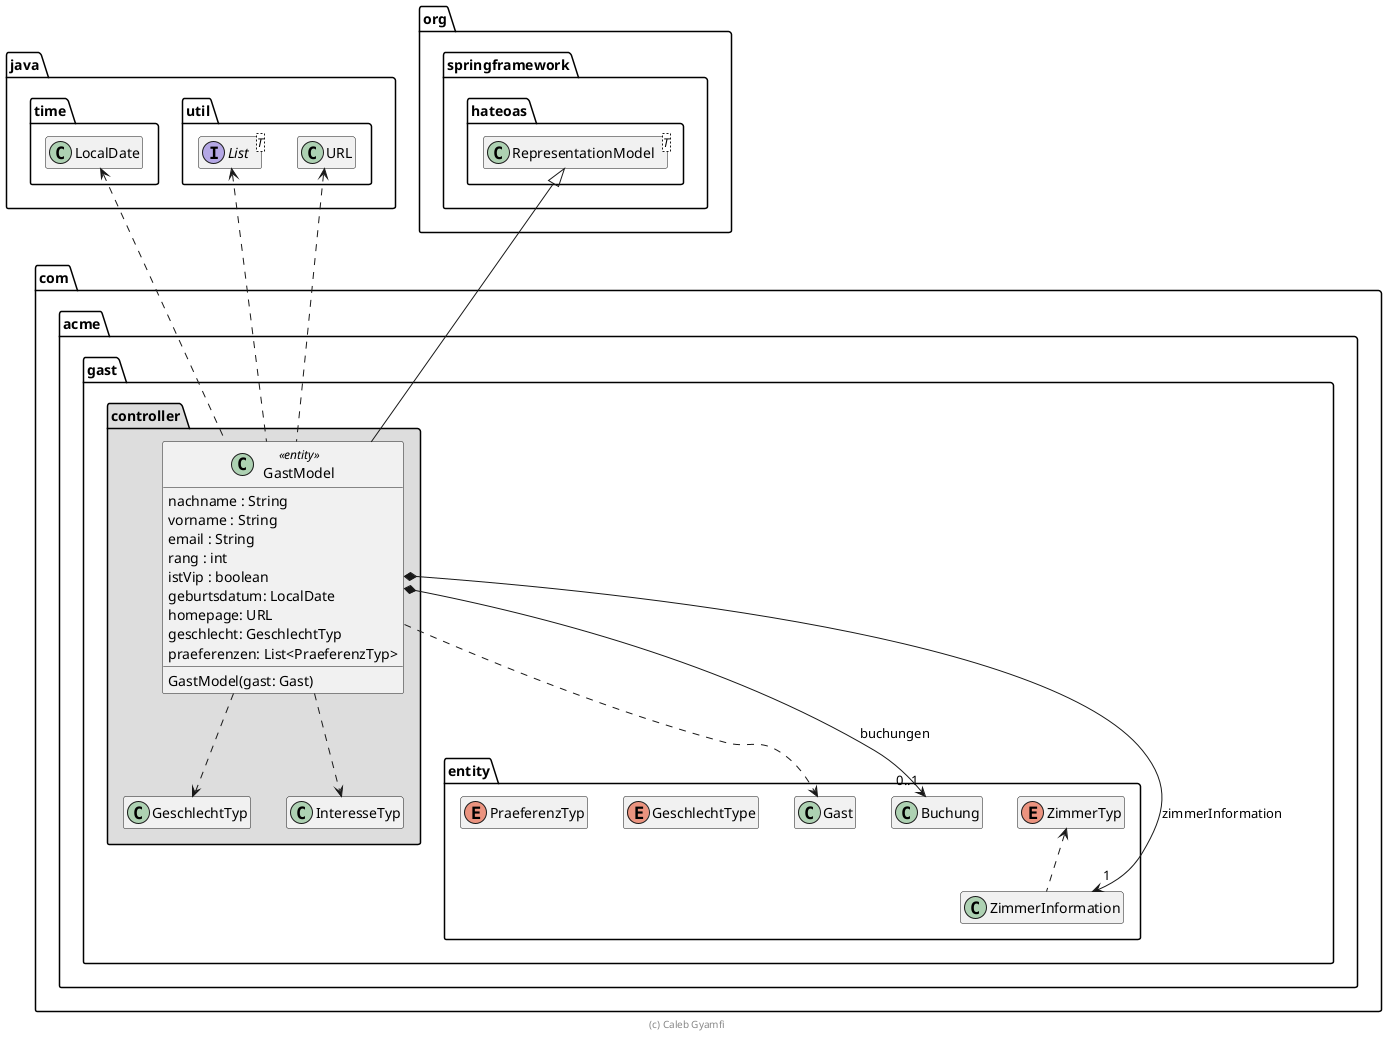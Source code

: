 @startuml Gast

skinparam classAttributeIconSize 0
' skinparam monochrome true

package java {
    package util {
        interface List<T>
        class URL
    }

    package time {
        class LocalDate

        LocalDate .right[hidden].> List
    }
}

package org.springframework.hateoas {
    class RepresentationModel<T>

    URL .right[hidden].> RepresentationModel
}

package com.acme.gast {
    package entity {
        class Gast
        class Buchung
        class ZimmerInformation
        enum GeschlechtType
        enum PraeferenzTyp
        enum ZimmerTyp
    }

    package controller #DDDDDD {
        class GastModel << entity >> {
        nachname : String
        vorname : String
        email : String
        rang : int
        istVip : boolean
        geburtsdatum: LocalDate
        homepage: URL
        geschlecht: GeschlechtTyp
        praeferenzen: List<PraeferenzTyp>

        GastModel(gast: Gast)
        }

        GastModel *--> "0..1" Buchung : buchungen
        GastModel *--> "1" ZimmerInformation : zimmerInformation
        GastModel ..> GeschlechtTyp
        GastModel ..> InteresseTyp
        GastModel -up-|> RepresentationModel

        GastModel ..> Gast
        
        ZimmerInformation .up.> ZimmerTyp

        GastModel .up.> URL
        GastModel .up.> LocalDate
        GastModel .up.> List
    }
}

hide empty members

footer (c) Caleb Gyamfi

@enduml
